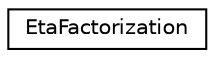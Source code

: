 digraph "Graphical Class Hierarchy"
{
 // LATEX_PDF_SIZE
  edge [fontname="Helvetica",fontsize="10",labelfontname="Helvetica",labelfontsize="10"];
  node [fontname="Helvetica",fontsize="10",shape=record];
  rankdir="LR";
  Node0 [label="EtaFactorization",height=0.2,width=0.4,color="black", fillcolor="white", style="filled",URL="$classoperations__research_1_1glop_1_1_eta_factorization.html",tooltip=" "];
}
